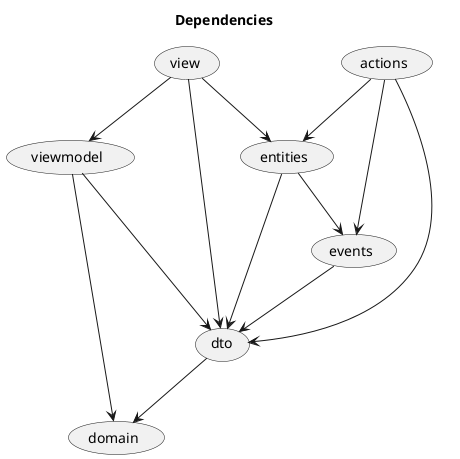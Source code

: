 @startuml
skinparam actorStyle hollow

title Dependencies
(viewmodel) --> (dto)
(viewmodel) --> (domain)
(view) --> (entities)
(view) --> (dto)
(view) --> (viewmodel)
(actions) --> (entities)
(actions) --> (events)
(actions) --> (dto)
(entities) --> (events)
(entities) --> (dto)
(events) --> (dto)
(dto) --> (domain)
@enduml